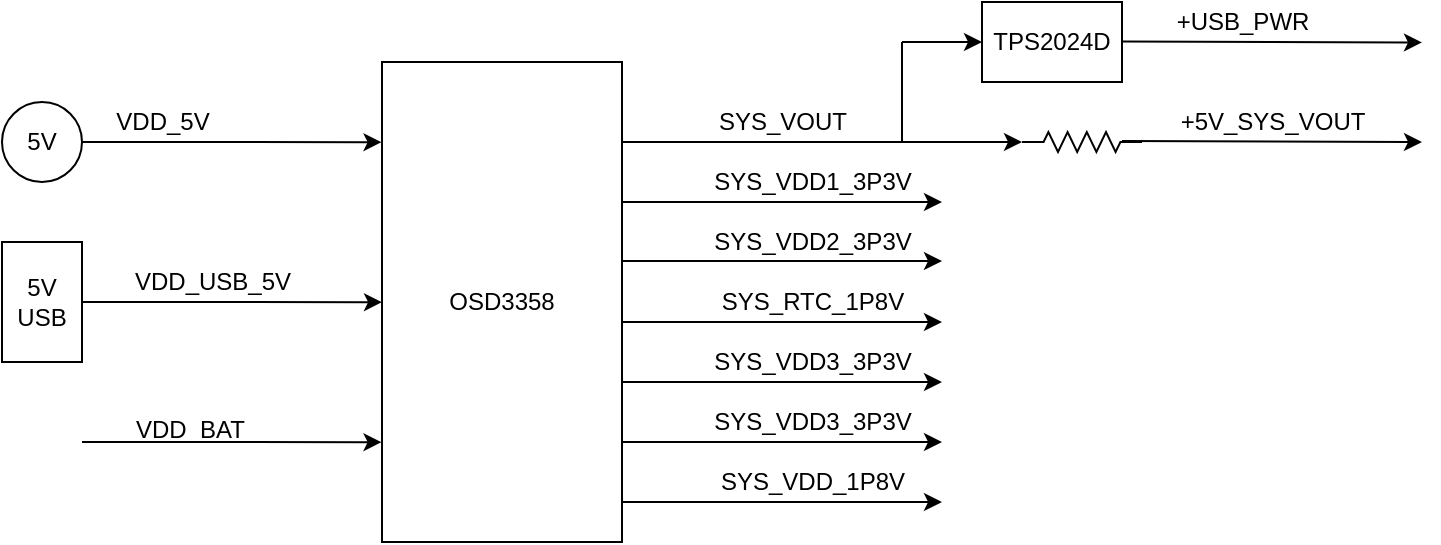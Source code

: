 <mxfile version="14.7.0" type="github">
  <diagram id="RkwkzXVcgXxeCP6pZMRR" name="Page-1">
    <mxGraphModel dx="543" dy="298" grid="1" gridSize="10" guides="1" tooltips="1" connect="1" arrows="1" fold="1" page="1" pageScale="1" pageWidth="1100" pageHeight="850" math="0" shadow="0">
      <root>
        <mxCell id="0" />
        <mxCell id="1" parent="0" />
        <mxCell id="2lvr0l5JSvqE_OVqgT0e-1" value="" style="endArrow=classic;html=1;entryX=-0.002;entryY=0.167;entryDx=0;entryDy=0;entryPerimeter=0;" edge="1" parent="1" target="2lvr0l5JSvqE_OVqgT0e-3">
          <mxGeometry width="50" height="50" relative="1" as="geometry">
            <mxPoint x="130" y="120" as="sourcePoint" />
            <mxPoint x="240" y="120" as="targetPoint" />
          </mxGeometry>
        </mxCell>
        <mxCell id="2lvr0l5JSvqE_OVqgT0e-2" value="5V" style="ellipse;whiteSpace=wrap;html=1;aspect=fixed;" vertex="1" parent="1">
          <mxGeometry x="90" y="100" width="40" height="40" as="geometry" />
        </mxCell>
        <mxCell id="2lvr0l5JSvqE_OVqgT0e-3" value="OSD3358" style="rounded=0;whiteSpace=wrap;html=1;" vertex="1" parent="1">
          <mxGeometry x="280" y="80" width="120" height="240" as="geometry" />
        </mxCell>
        <mxCell id="2lvr0l5JSvqE_OVqgT0e-4" value="VDD_5V" style="text;html=1;align=center;verticalAlign=middle;resizable=0;points=[];autosize=1;strokeColor=none;" vertex="1" parent="1">
          <mxGeometry x="140" y="100" width="60" height="20" as="geometry" />
        </mxCell>
        <mxCell id="2lvr0l5JSvqE_OVqgT0e-5" value="" style="endArrow=classic;html=1;entryX=-0.002;entryY=0.167;entryDx=0;entryDy=0;entryPerimeter=0;" edge="1" parent="1">
          <mxGeometry width="50" height="50" relative="1" as="geometry">
            <mxPoint x="130.24" y="200" as="sourcePoint" />
            <mxPoint x="280" y="200.08" as="targetPoint" />
          </mxGeometry>
        </mxCell>
        <mxCell id="2lvr0l5JSvqE_OVqgT0e-7" value="VDD_USB_5V" style="text;html=1;align=center;verticalAlign=middle;resizable=0;points=[];autosize=1;strokeColor=none;" vertex="1" parent="1">
          <mxGeometry x="150" y="180" width="90" height="20" as="geometry" />
        </mxCell>
        <mxCell id="2lvr0l5JSvqE_OVqgT0e-8" value="5V&lt;br&gt;USB" style="rounded=0;whiteSpace=wrap;html=1;" vertex="1" parent="1">
          <mxGeometry x="90" y="170" width="40" height="60" as="geometry" />
        </mxCell>
        <mxCell id="2lvr0l5JSvqE_OVqgT0e-9" value="VDD_BAT" style="text;whiteSpace=wrap;html=1;" vertex="1" parent="1">
          <mxGeometry x="155" y="250" width="80" height="30" as="geometry" />
        </mxCell>
        <mxCell id="2lvr0l5JSvqE_OVqgT0e-10" value="" style="endArrow=classic;html=1;entryX=-0.002;entryY=0.167;entryDx=0;entryDy=0;entryPerimeter=0;" edge="1" parent="1">
          <mxGeometry width="50" height="50" relative="1" as="geometry">
            <mxPoint x="130" y="270" as="sourcePoint" />
            <mxPoint x="279.76" y="270.08" as="targetPoint" />
          </mxGeometry>
        </mxCell>
        <mxCell id="2lvr0l5JSvqE_OVqgT0e-19" value="" style="endArrow=classic;html=1;" edge="1" parent="1">
          <mxGeometry width="50" height="50" relative="1" as="geometry">
            <mxPoint x="400" y="120" as="sourcePoint" />
            <mxPoint x="600" y="120" as="targetPoint" />
          </mxGeometry>
        </mxCell>
        <mxCell id="2lvr0l5JSvqE_OVqgT0e-21" value="SYS_VOUT" style="text;html=1;align=center;verticalAlign=middle;resizable=0;points=[];autosize=1;strokeColor=none;fontSize=12;" vertex="1" parent="1">
          <mxGeometry x="440" y="100" width="80" height="20" as="geometry" />
        </mxCell>
        <mxCell id="2lvr0l5JSvqE_OVqgT0e-22" value="SYS_VDD1_3P3V" style="text;html=1;align=center;verticalAlign=middle;resizable=0;points=[];autosize=1;strokeColor=none;fontSize=12;" vertex="1" parent="1">
          <mxGeometry x="440" y="130" width="110" height="20" as="geometry" />
        </mxCell>
        <mxCell id="2lvr0l5JSvqE_OVqgT0e-23" value="SYS_VDD2_3P3V" style="text;html=1;align=center;verticalAlign=middle;resizable=0;points=[];autosize=1;strokeColor=none;fontSize=12;" vertex="1" parent="1">
          <mxGeometry x="440" y="160" width="110" height="20" as="geometry" />
        </mxCell>
        <mxCell id="2lvr0l5JSvqE_OVqgT0e-25" value="SYS_RTC_1P8V" style="text;html=1;align=center;verticalAlign=middle;resizable=0;points=[];autosize=1;strokeColor=none;fontSize=12;" vertex="1" parent="1">
          <mxGeometry x="440" y="190" width="110" height="20" as="geometry" />
        </mxCell>
        <mxCell id="2lvr0l5JSvqE_OVqgT0e-26" value="SYS_VDD3_3P3V" style="text;html=1;align=center;verticalAlign=middle;resizable=0;points=[];autosize=1;strokeColor=none;fontSize=12;" vertex="1" parent="1">
          <mxGeometry x="440" y="220" width="110" height="20" as="geometry" />
        </mxCell>
        <mxCell id="2lvr0l5JSvqE_OVqgT0e-27" value="SYS_VDD3_3P3V" style="text;html=1;align=center;verticalAlign=middle;resizable=0;points=[];autosize=1;strokeColor=none;fontSize=12;" vertex="1" parent="1">
          <mxGeometry x="440" y="250" width="110" height="20" as="geometry" />
        </mxCell>
        <mxCell id="2lvr0l5JSvqE_OVqgT0e-28" value="SYS_VDD_1P8V" style="text;html=1;align=center;verticalAlign=middle;resizable=0;points=[];autosize=1;strokeColor=none;fontSize=12;" vertex="1" parent="1">
          <mxGeometry x="440" y="280" width="110" height="20" as="geometry" />
        </mxCell>
        <mxCell id="2lvr0l5JSvqE_OVqgT0e-29" value="+5V_SYS_VOUT" style="text;html=1;align=center;verticalAlign=middle;resizable=0;points=[];autosize=1;strokeColor=none;fontSize=12;" vertex="1" parent="1">
          <mxGeometry x="670" y="100" width="110" height="20" as="geometry" />
        </mxCell>
        <mxCell id="2lvr0l5JSvqE_OVqgT0e-30" value="" style="endArrow=classic;html=1;" edge="1" parent="1">
          <mxGeometry width="50" height="50" relative="1" as="geometry">
            <mxPoint x="400" y="150" as="sourcePoint" />
            <mxPoint x="560" y="150" as="targetPoint" />
          </mxGeometry>
        </mxCell>
        <mxCell id="2lvr0l5JSvqE_OVqgT0e-31" value="" style="endArrow=classic;html=1;" edge="1" parent="1">
          <mxGeometry width="50" height="50" relative="1" as="geometry">
            <mxPoint x="400" y="179.52" as="sourcePoint" />
            <mxPoint x="560" y="179.52" as="targetPoint" />
          </mxGeometry>
        </mxCell>
        <mxCell id="2lvr0l5JSvqE_OVqgT0e-32" value="" style="endArrow=classic;html=1;" edge="1" parent="1">
          <mxGeometry width="50" height="50" relative="1" as="geometry">
            <mxPoint x="400" y="210" as="sourcePoint" />
            <mxPoint x="560" y="210" as="targetPoint" />
          </mxGeometry>
        </mxCell>
        <mxCell id="2lvr0l5JSvqE_OVqgT0e-33" value="" style="endArrow=classic;html=1;" edge="1" parent="1">
          <mxGeometry width="50" height="50" relative="1" as="geometry">
            <mxPoint x="400" y="240" as="sourcePoint" />
            <mxPoint x="560" y="240" as="targetPoint" />
          </mxGeometry>
        </mxCell>
        <mxCell id="2lvr0l5JSvqE_OVqgT0e-34" value="" style="endArrow=classic;html=1;" edge="1" parent="1">
          <mxGeometry width="50" height="50" relative="1" as="geometry">
            <mxPoint x="400" y="270" as="sourcePoint" />
            <mxPoint x="560" y="270" as="targetPoint" />
          </mxGeometry>
        </mxCell>
        <mxCell id="2lvr0l5JSvqE_OVqgT0e-35" value="" style="endArrow=classic;html=1;" edge="1" parent="1">
          <mxGeometry width="50" height="50" relative="1" as="geometry">
            <mxPoint x="400" y="300" as="sourcePoint" />
            <mxPoint x="560" y="300" as="targetPoint" />
          </mxGeometry>
        </mxCell>
        <mxCell id="2lvr0l5JSvqE_OVqgT0e-36" value="" style="pointerEvents=1;verticalLabelPosition=bottom;shadow=0;dashed=0;align=center;html=1;verticalAlign=top;shape=mxgraph.electrical.resistors.resistor_2;fontSize=12;" vertex="1" parent="1">
          <mxGeometry x="600" y="115" width="60" height="10" as="geometry" />
        </mxCell>
        <mxCell id="2lvr0l5JSvqE_OVqgT0e-37" value="" style="endArrow=classic;html=1;" edge="1" parent="1">
          <mxGeometry width="50" height="50" relative="1" as="geometry">
            <mxPoint x="650" y="119.52" as="sourcePoint" />
            <mxPoint x="800" y="120" as="targetPoint" />
          </mxGeometry>
        </mxCell>
        <mxCell id="2lvr0l5JSvqE_OVqgT0e-38" value="" style="endArrow=classic;html=1;" edge="1" parent="1">
          <mxGeometry width="50" height="50" relative="1" as="geometry">
            <mxPoint x="650" y="69.76" as="sourcePoint" />
            <mxPoint x="800" y="70.24" as="targetPoint" />
          </mxGeometry>
        </mxCell>
        <mxCell id="2lvr0l5JSvqE_OVqgT0e-39" value="TPS2024D" style="rounded=0;whiteSpace=wrap;html=1;fontSize=12;" vertex="1" parent="1">
          <mxGeometry x="580" y="50" width="70" height="40" as="geometry" />
        </mxCell>
        <mxCell id="2lvr0l5JSvqE_OVqgT0e-40" value="" style="endArrow=none;html=1;fontSize=12;" edge="1" parent="1">
          <mxGeometry width="50" height="50" relative="1" as="geometry">
            <mxPoint x="540" y="120" as="sourcePoint" />
            <mxPoint x="540" y="70" as="targetPoint" />
          </mxGeometry>
        </mxCell>
        <mxCell id="2lvr0l5JSvqE_OVqgT0e-41" value="" style="endArrow=classic;html=1;fontSize=12;" edge="1" parent="1">
          <mxGeometry width="50" height="50" relative="1" as="geometry">
            <mxPoint x="540" y="70" as="sourcePoint" />
            <mxPoint x="580" y="70" as="targetPoint" />
          </mxGeometry>
        </mxCell>
        <mxCell id="2lvr0l5JSvqE_OVqgT0e-42" value="+USB_PWR" style="text;html=1;align=center;verticalAlign=middle;resizable=0;points=[];autosize=1;strokeColor=none;fontSize=12;" vertex="1" parent="1">
          <mxGeometry x="670" y="50" width="80" height="20" as="geometry" />
        </mxCell>
      </root>
    </mxGraphModel>
  </diagram>
</mxfile>
